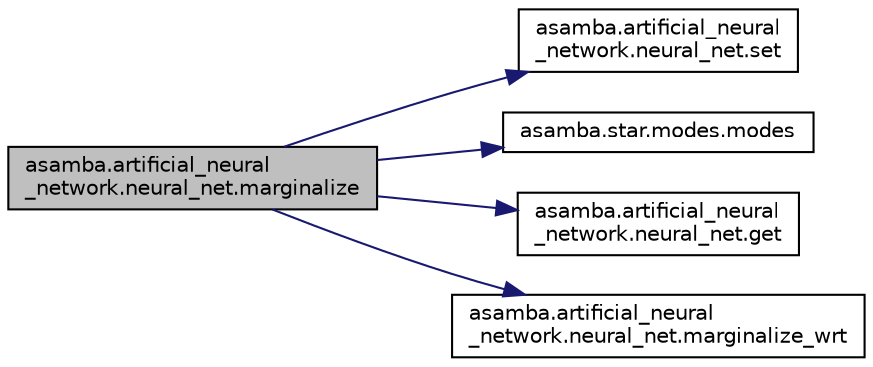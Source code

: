 digraph "asamba.artificial_neural_network.neural_net.marginalize"
{
  edge [fontname="Helvetica",fontsize="10",labelfontname="Helvetica",labelfontsize="10"];
  node [fontname="Helvetica",fontsize="10",shape=record];
  rankdir="LR";
  Node3 [label="asamba.artificial_neural\l_network.neural_net.marginalize",height=0.2,width=0.4,color="black", fillcolor="grey75", style="filled", fontcolor="black"];
  Node3 -> Node4 [color="midnightblue",fontsize="10",style="solid",fontname="Helvetica"];
  Node4 [label="asamba.artificial_neural\l_network.neural_net.set",height=0.2,width=0.4,color="black", fillcolor="white", style="filled",URL="$classasamba_1_1artificial__neural__network_1_1neural__net.html#afb2a64a48856eb07e4f48a3645d30843",tooltip="Setter. "];
  Node3 -> Node5 [color="midnightblue",fontsize="10",style="solid",fontname="Helvetica"];
  Node5 [label="asamba.star.modes.modes",height=0.2,width=0.4,color="black", fillcolor="white", style="filled",URL="$classasamba_1_1star_1_1modes.html#a876e916c49eba64dc7cff4997a486000"];
  Node3 -> Node6 [color="midnightblue",fontsize="10",style="solid",fontname="Helvetica"];
  Node6 [label="asamba.artificial_neural\l_network.neural_net.get",height=0.2,width=0.4,color="black", fillcolor="white", style="filled",URL="$classasamba_1_1artificial__neural__network_1_1neural__net.html#ad916fe73e8028f451fadbdb0436da70e",tooltip="Getter. "];
  Node3 -> Node7 [color="midnightblue",fontsize="10",style="solid",fontname="Helvetica"];
  Node7 [label="asamba.artificial_neural\l_network.neural_net.marginalize_wrt",height=0.2,width=0.4,color="black", fillcolor="white", style="filled",URL="$classasamba_1_1artificial__neural__network_1_1neural__net.html#a6c9272cb29ab3220ad19ffd3d35495a7"];
}

